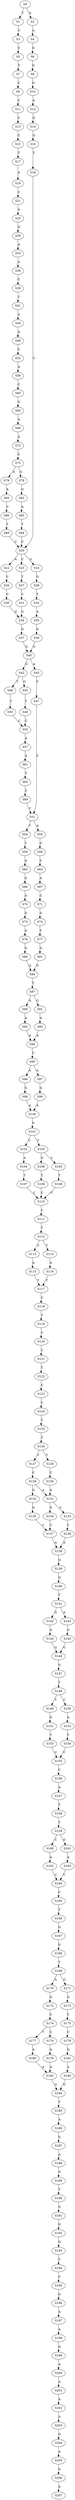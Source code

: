 strict digraph  {
	S0 -> S1 [ label = T ];
	S0 -> S2 [ label = G ];
	S1 -> S3 [ label = C ];
	S2 -> S4 [ label = A ];
	S3 -> S5 [ label = C ];
	S4 -> S6 [ label = G ];
	S5 -> S7 [ label = T ];
	S6 -> S8 [ label = G ];
	S7 -> S9 [ label = C ];
	S8 -> S10 [ label = G ];
	S9 -> S11 [ label = C ];
	S10 -> S12 [ label = A ];
	S11 -> S13 [ label = C ];
	S12 -> S14 [ label = G ];
	S13 -> S15 [ label = C ];
	S14 -> S16 [ label = G ];
	S15 -> S17 [ label = T ];
	S16 -> S18 [ label = T ];
	S17 -> S19 [ label = A ];
	S18 -> S20 [ label = C ];
	S19 -> S21 [ label = C ];
	S20 -> S22 [ label = A ];
	S20 -> S23 [ label = C ];
	S20 -> S24 [ label = G ];
	S21 -> S25 [ label = A ];
	S22 -> S26 [ label = C ];
	S23 -> S27 [ label = T ];
	S24 -> S28 [ label = G ];
	S25 -> S29 [ label = G ];
	S26 -> S30 [ label = C ];
	S27 -> S31 [ label = C ];
	S28 -> S32 [ label = T ];
	S29 -> S33 [ label = A ];
	S30 -> S34 [ label = G ];
	S31 -> S34 [ label = G ];
	S32 -> S35 [ label = A ];
	S33 -> S36 [ label = A ];
	S34 -> S37 [ label = G ];
	S35 -> S38 [ label = G ];
	S36 -> S39 [ label = C ];
	S37 -> S40 [ label = G ];
	S38 -> S40 [ label = G ];
	S39 -> S41 [ label = T ];
	S40 -> S42 [ label = G ];
	S40 -> S43 [ label = A ];
	S41 -> S44 [ label = A ];
	S42 -> S45 [ label = G ];
	S42 -> S46 [ label = T ];
	S43 -> S47 [ label = C ];
	S44 -> S48 [ label = A ];
	S45 -> S49 [ label = T ];
	S46 -> S50 [ label = T ];
	S47 -> S51 [ label = C ];
	S48 -> S52 [ label = C ];
	S49 -> S53 [ label = C ];
	S50 -> S53 [ label = C ];
	S51 -> S54 [ label = T ];
	S51 -> S55 [ label = A ];
	S52 -> S56 [ label = A ];
	S53 -> S57 [ label = A ];
	S54 -> S58 [ label = T ];
	S55 -> S59 [ label = C ];
	S56 -> S60 [ label = C ];
	S57 -> S61 [ label = A ];
	S58 -> S62 [ label = A ];
	S59 -> S63 [ label = C ];
	S60 -> S64 [ label = G ];
	S61 -> S65 [ label = T ];
	S62 -> S66 [ label = G ];
	S63 -> S67 [ label = A ];
	S64 -> S68 [ label = A ];
	S65 -> S69 [ label = C ];
	S66 -> S70 [ label = A ];
	S67 -> S71 [ label = C ];
	S68 -> S72 [ label = A ];
	S69 -> S51 [ label = C ];
	S70 -> S73 [ label = G ];
	S71 -> S74 [ label = G ];
	S72 -> S75 [ label = C ];
	S73 -> S76 [ label = A ];
	S74 -> S77 [ label = T ];
	S75 -> S78 [ label = G ];
	S75 -> S79 [ label = A ];
	S76 -> S80 [ label = G ];
	S77 -> S81 [ label = G ];
	S78 -> S82 [ label = G ];
	S79 -> S83 [ label = A ];
	S80 -> S84 [ label = G ];
	S81 -> S84 [ label = G ];
	S82 -> S85 [ label = A ];
	S83 -> S86 [ label = C ];
	S84 -> S87 [ label = T ];
	S85 -> S88 [ label = T ];
	S86 -> S89 [ label = T ];
	S87 -> S90 [ label = A ];
	S87 -> S91 [ label = G ];
	S88 -> S20 [ label = C ];
	S89 -> S20 [ label = C ];
	S90 -> S92 [ label = A ];
	S91 -> S93 [ label = A ];
	S92 -> S94 [ label = A ];
	S93 -> S94 [ label = A ];
	S94 -> S95 [ label = C ];
	S95 -> S96 [ label = A ];
	S95 -> S97 [ label = G ];
	S96 -> S98 [ label = G ];
	S97 -> S99 [ label = G ];
	S98 -> S100 [ label = A ];
	S99 -> S100 [ label = A ];
	S100 -> S101 [ label = G ];
	S101 -> S102 [ label = C ];
	S101 -> S103 [ label = T ];
	S102 -> S104 [ label = A ];
	S103 -> S105 [ label = C ];
	S103 -> S106 [ label = G ];
	S104 -> S107 [ label = T ];
	S105 -> S108 [ label = T ];
	S106 -> S109 [ label = T ];
	S107 -> S110 [ label = C ];
	S108 -> S110 [ label = C ];
	S109 -> S110 [ label = C ];
	S110 -> S111 [ label = C ];
	S111 -> S112 [ label = T ];
	S112 -> S113 [ label = C ];
	S112 -> S114 [ label = T ];
	S113 -> S115 [ label = A ];
	S114 -> S116 [ label = A ];
	S115 -> S117 [ label = T ];
	S116 -> S117 [ label = T ];
	S117 -> S118 [ label = C ];
	S118 -> S119 [ label = T ];
	S119 -> S120 [ label = C ];
	S120 -> S121 [ label = C ];
	S121 -> S122 [ label = T ];
	S122 -> S123 [ label = C ];
	S123 -> S124 [ label = C ];
	S124 -> S125 [ label = T ];
	S125 -> S126 [ label = T ];
	S126 -> S127 [ label = C ];
	S126 -> S128 [ label = T ];
	S127 -> S129 [ label = C ];
	S128 -> S130 [ label = C ];
	S129 -> S131 [ label = A ];
	S129 -> S132 [ label = G ];
	S130 -> S131 [ label = A ];
	S131 -> S133 [ label = C ];
	S131 -> S134 [ label = G ];
	S132 -> S135 [ label = G ];
	S133 -> S136 [ label = C ];
	S134 -> S137 [ label = C ];
	S135 -> S137 [ label = C ];
	S136 -> S138 [ label = A ];
	S137 -> S138 [ label = A ];
	S138 -> S139 [ label = G ];
	S139 -> S140 [ label = G ];
	S140 -> S141 [ label = T ];
	S141 -> S142 [ label = G ];
	S141 -> S143 [ label = A ];
	S142 -> S144 [ label = G ];
	S143 -> S145 [ label = G ];
	S144 -> S146 [ label = G ];
	S145 -> S146 [ label = G ];
	S146 -> S147 [ label = G ];
	S147 -> S148 [ label = T ];
	S148 -> S149 [ label = T ];
	S148 -> S150 [ label = C ];
	S149 -> S151 [ label = G ];
	S150 -> S152 [ label = A ];
	S151 -> S153 [ label = T ];
	S152 -> S154 [ label = T ];
	S153 -> S155 [ label = C ];
	S154 -> S155 [ label = C ];
	S155 -> S156 [ label = C ];
	S156 -> S157 [ label = A ];
	S157 -> S158 [ label = T ];
	S158 -> S159 [ label = T ];
	S159 -> S160 [ label = C ];
	S159 -> S161 [ label = G ];
	S160 -> S162 [ label = A ];
	S161 -> S163 [ label = A ];
	S162 -> S164 [ label = C ];
	S163 -> S164 [ label = C ];
	S164 -> S165 [ label = C ];
	S165 -> S166 [ label = T ];
	S166 -> S167 [ label = G ];
	S167 -> S168 [ label = G ];
	S168 -> S169 [ label = T ];
	S169 -> S170 [ label = A ];
	S169 -> S171 [ label = G ];
	S170 -> S172 [ label = G ];
	S171 -> S173 [ label = G ];
	S172 -> S174 [ label = C ];
	S173 -> S175 [ label = T ];
	S174 -> S176 [ label = C ];
	S174 -> S177 [ label = T ];
	S175 -> S178 [ label = C ];
	S176 -> S179 [ label = A ];
	S177 -> S180 [ label = A ];
	S178 -> S181 [ label = G ];
	S179 -> S182 [ label = A ];
	S180 -> S182 [ label = A ];
	S181 -> S183 [ label = A ];
	S182 -> S184 [ label = G ];
	S183 -> S184 [ label = G ];
	S184 -> S185 [ label = T ];
	S185 -> S186 [ label = A ];
	S186 -> S187 [ label = G ];
	S187 -> S188 [ label = A ];
	S188 -> S189 [ label = G ];
	S189 -> S190 [ label = T ];
	S190 -> S191 [ label = G ];
	S191 -> S192 [ label = G ];
	S192 -> S193 [ label = G ];
	S193 -> S194 [ label = C ];
	S194 -> S195 [ label = C ];
	S195 -> S196 [ label = G ];
	S196 -> S197 [ label = A ];
	S197 -> S198 [ label = A ];
	S198 -> S199 [ label = G ];
	S199 -> S200 [ label = A ];
	S200 -> S201 [ label = A ];
	S201 -> S202 [ label = A ];
	S202 -> S203 [ label = A ];
	S203 -> S204 [ label = G ];
	S204 -> S205 [ label = A ];
	S205 -> S206 [ label = G ];
	S206 -> S207 [ label = A ];
}
